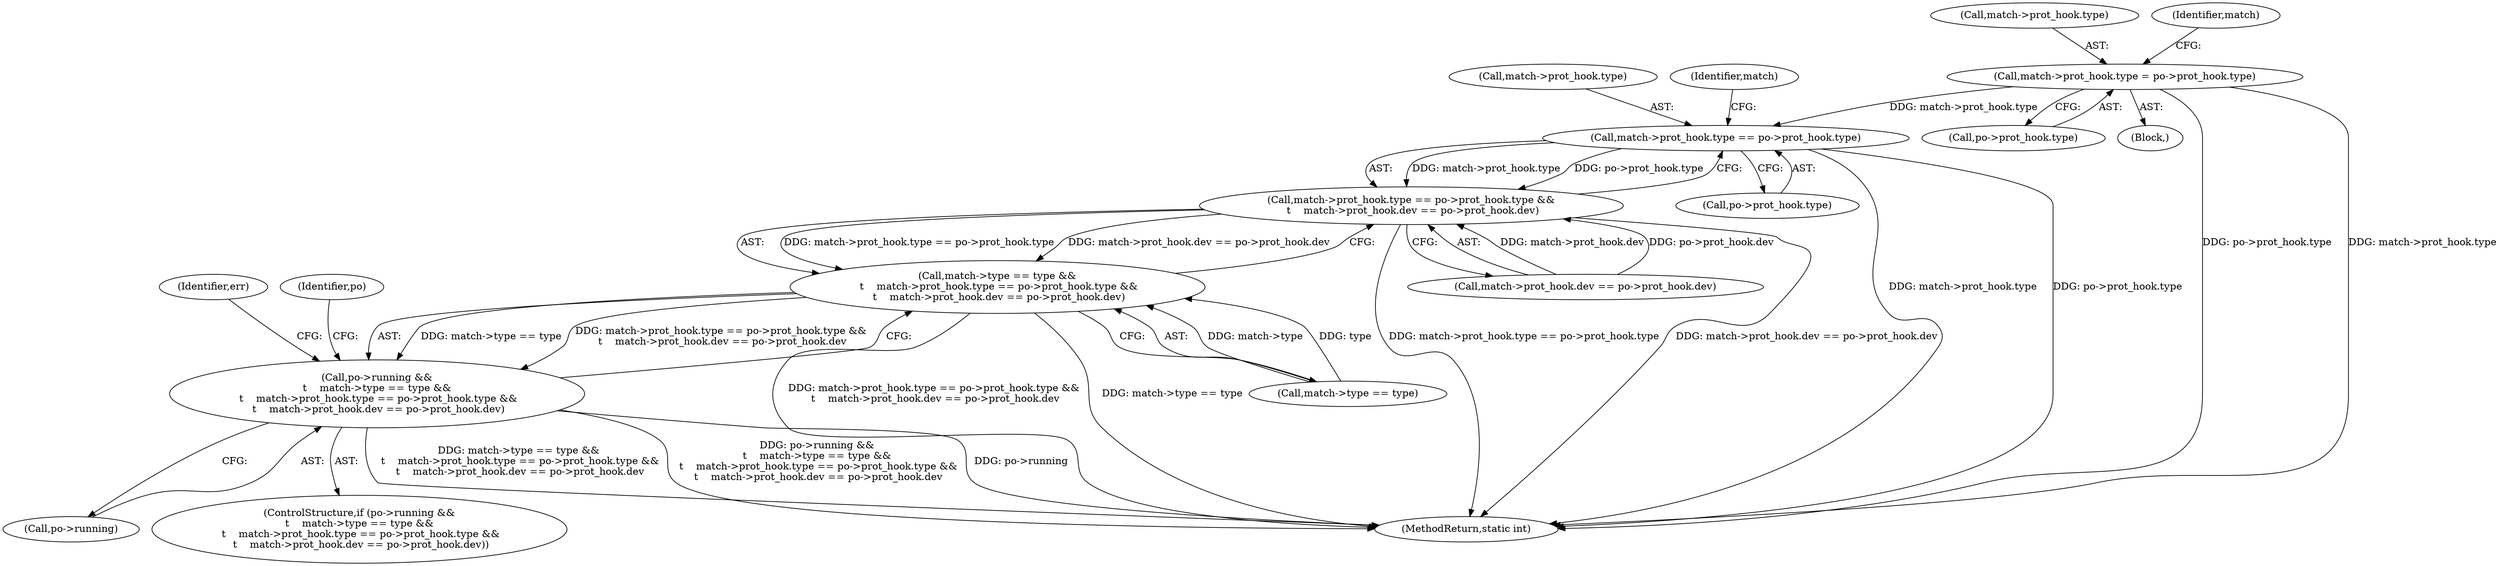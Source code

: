 digraph "0_linux_008ba2a13f2d04c947adc536d19debb8fe66f110@pointer" {
"1000341" [label="(Call,match->prot_hook.type = po->prot_hook.type)"];
"1000412" [label="(Call,match->prot_hook.type == po->prot_hook.type)"];
"1000411" [label="(Call,match->prot_hook.type == po->prot_hook.type &&\n \t    match->prot_hook.dev == po->prot_hook.dev)"];
"1000405" [label="(Call,match->type == type &&\n \t    match->prot_hook.type == po->prot_hook.type &&\n \t    match->prot_hook.dev == po->prot_hook.dev)"];
"1000401" [label="(Call,po->running &&\n\t    match->type == type &&\n \t    match->prot_hook.type == po->prot_hook.type &&\n \t    match->prot_hook.dev == po->prot_hook.dev)"];
"1000412" [label="(Call,match->prot_hook.type == po->prot_hook.type)"];
"1000402" [label="(Call,po->running)"];
"1000418" [label="(Call,po->prot_hook.type)"];
"1000342" [label="(Call,match->prot_hook.type)"];
"1000413" [label="(Call,match->prot_hook.type)"];
"1000400" [label="(ControlStructure,if (po->running &&\n\t    match->type == type &&\n \t    match->prot_hook.type == po->prot_hook.type &&\n \t    match->prot_hook.dev == po->prot_hook.dev))"];
"1000436" [label="(Identifier,err)"];
"1000411" [label="(Call,match->prot_hook.type == po->prot_hook.type &&\n \t    match->prot_hook.dev == po->prot_hook.dev)"];
"1000347" [label="(Call,po->prot_hook.type)"];
"1000355" [label="(Identifier,match)"];
"1000479" [label="(Identifier,po)"];
"1000423" [label="(Call,match->prot_hook.dev == po->prot_hook.dev)"];
"1000426" [label="(Identifier,match)"];
"1000405" [label="(Call,match->type == type &&\n \t    match->prot_hook.type == po->prot_hook.type &&\n \t    match->prot_hook.dev == po->prot_hook.dev)"];
"1000285" [label="(Block,)"];
"1000341" [label="(Call,match->prot_hook.type = po->prot_hook.type)"];
"1000401" [label="(Call,po->running &&\n\t    match->type == type &&\n \t    match->prot_hook.type == po->prot_hook.type &&\n \t    match->prot_hook.dev == po->prot_hook.dev)"];
"1000516" [label="(MethodReturn,static int)"];
"1000406" [label="(Call,match->type == type)"];
"1000341" -> "1000285"  [label="AST: "];
"1000341" -> "1000347"  [label="CFG: "];
"1000342" -> "1000341"  [label="AST: "];
"1000347" -> "1000341"  [label="AST: "];
"1000355" -> "1000341"  [label="CFG: "];
"1000341" -> "1000516"  [label="DDG: po->prot_hook.type"];
"1000341" -> "1000516"  [label="DDG: match->prot_hook.type"];
"1000341" -> "1000412"  [label="DDG: match->prot_hook.type"];
"1000412" -> "1000411"  [label="AST: "];
"1000412" -> "1000418"  [label="CFG: "];
"1000413" -> "1000412"  [label="AST: "];
"1000418" -> "1000412"  [label="AST: "];
"1000426" -> "1000412"  [label="CFG: "];
"1000411" -> "1000412"  [label="CFG: "];
"1000412" -> "1000516"  [label="DDG: match->prot_hook.type"];
"1000412" -> "1000516"  [label="DDG: po->prot_hook.type"];
"1000412" -> "1000411"  [label="DDG: match->prot_hook.type"];
"1000412" -> "1000411"  [label="DDG: po->prot_hook.type"];
"1000411" -> "1000405"  [label="AST: "];
"1000411" -> "1000423"  [label="CFG: "];
"1000423" -> "1000411"  [label="AST: "];
"1000405" -> "1000411"  [label="CFG: "];
"1000411" -> "1000516"  [label="DDG: match->prot_hook.type == po->prot_hook.type"];
"1000411" -> "1000516"  [label="DDG: match->prot_hook.dev == po->prot_hook.dev"];
"1000411" -> "1000405"  [label="DDG: match->prot_hook.type == po->prot_hook.type"];
"1000411" -> "1000405"  [label="DDG: match->prot_hook.dev == po->prot_hook.dev"];
"1000423" -> "1000411"  [label="DDG: match->prot_hook.dev"];
"1000423" -> "1000411"  [label="DDG: po->prot_hook.dev"];
"1000405" -> "1000401"  [label="AST: "];
"1000405" -> "1000406"  [label="CFG: "];
"1000406" -> "1000405"  [label="AST: "];
"1000401" -> "1000405"  [label="CFG: "];
"1000405" -> "1000516"  [label="DDG: match->prot_hook.type == po->prot_hook.type &&\n \t    match->prot_hook.dev == po->prot_hook.dev"];
"1000405" -> "1000516"  [label="DDG: match->type == type"];
"1000405" -> "1000401"  [label="DDG: match->type == type"];
"1000405" -> "1000401"  [label="DDG: match->prot_hook.type == po->prot_hook.type &&\n \t    match->prot_hook.dev == po->prot_hook.dev"];
"1000406" -> "1000405"  [label="DDG: match->type"];
"1000406" -> "1000405"  [label="DDG: type"];
"1000401" -> "1000400"  [label="AST: "];
"1000401" -> "1000402"  [label="CFG: "];
"1000402" -> "1000401"  [label="AST: "];
"1000436" -> "1000401"  [label="CFG: "];
"1000479" -> "1000401"  [label="CFG: "];
"1000401" -> "1000516"  [label="DDG: match->type == type &&\n \t    match->prot_hook.type == po->prot_hook.type &&\n \t    match->prot_hook.dev == po->prot_hook.dev"];
"1000401" -> "1000516"  [label="DDG: po->running &&\n\t    match->type == type &&\n \t    match->prot_hook.type == po->prot_hook.type &&\n \t    match->prot_hook.dev == po->prot_hook.dev"];
"1000401" -> "1000516"  [label="DDG: po->running"];
}
